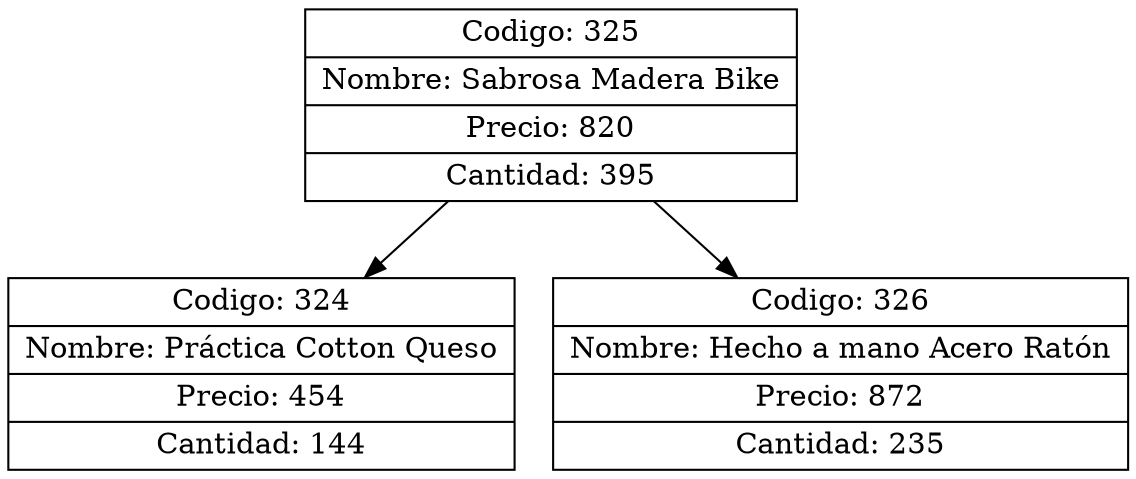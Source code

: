 digraph G{
node[shape="box" shape="record"]
nodo325[label="{ Codigo: 325 | Nombre: Sabrosa Madera Bike | Precio: 820 | Cantidad: 395}"];
nodo324[label="{ Codigo: 324 | Nombre: Práctica Cotton Queso | Precio: 454 | Cantidad: 144}"];
nodo325->nodo324;
nodo326[label="{ Codigo: 326 | Nombre: Hecho a mano Acero Ratón | Precio: 872 | Cantidad: 235}"];
nodo325->nodo326;
}
